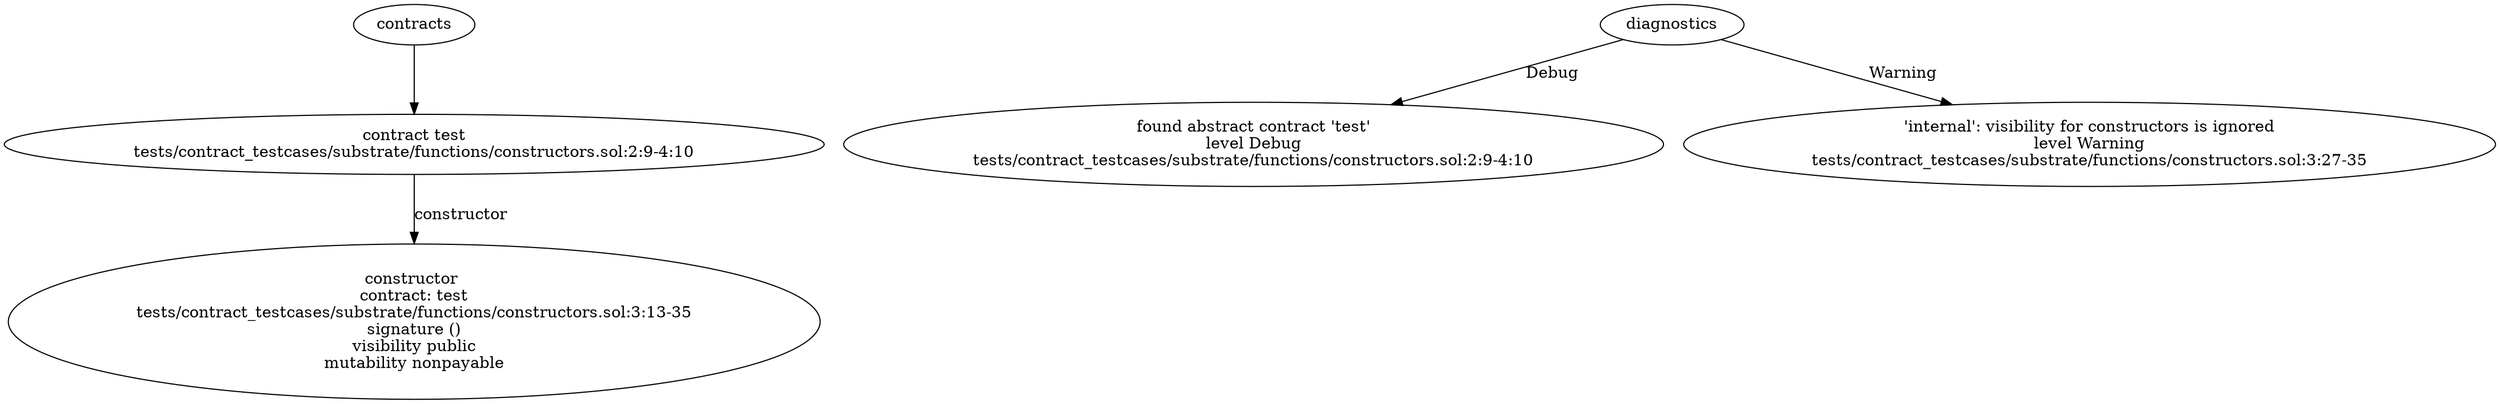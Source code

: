 strict digraph "tests/contract_testcases/substrate/functions/constructors.sol" {
	contract [label="contract test\ntests/contract_testcases/substrate/functions/constructors.sol:2:9-4:10"]
	node_2 [label="constructor \ncontract: test\ntests/contract_testcases/substrate/functions/constructors.sol:3:13-35\nsignature ()\nvisibility public\nmutability nonpayable"]
	diagnostic [label="found abstract contract 'test'\nlevel Debug\ntests/contract_testcases/substrate/functions/constructors.sol:2:9-4:10"]
	diagnostic_5 [label="'internal': visibility for constructors is ignored\nlevel Warning\ntests/contract_testcases/substrate/functions/constructors.sol:3:27-35"]
	contracts -> contract
	contract -> node_2 [label="constructor"]
	diagnostics -> diagnostic [label="Debug"]
	diagnostics -> diagnostic_5 [label="Warning"]
}
